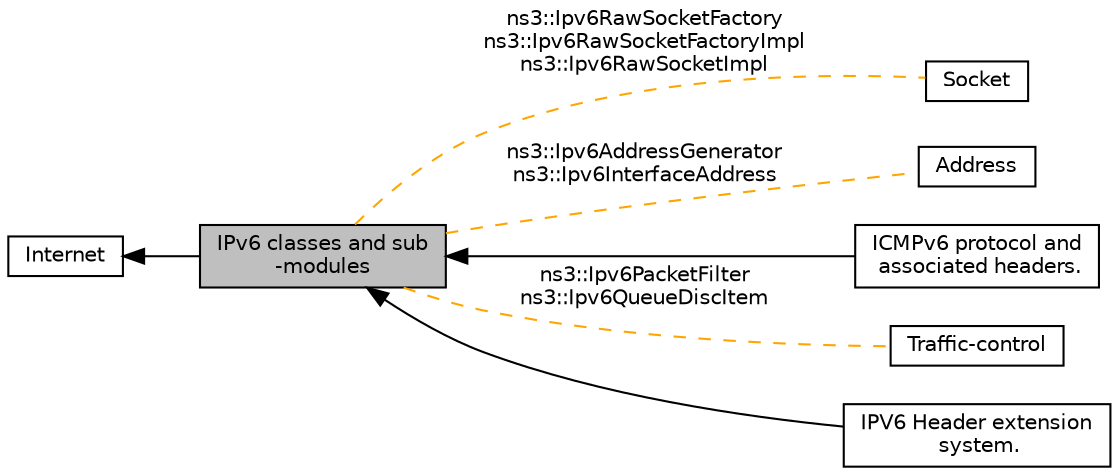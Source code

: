 digraph "IPv6 classes and sub-modules"
{
  edge [fontname="Helvetica",fontsize="10",labelfontname="Helvetica",labelfontsize="10"];
  node [fontname="Helvetica",fontsize="10",shape=box];
  rankdir=LR;
  Node7 [label="Socket",height=0.2,width=0.4,color="black", fillcolor="white", style="filled",URL="$group__socket.html",tooltip=" "];
  Node5 [label="Address",height=0.2,width=0.4,color="black", fillcolor="white", style="filled",URL="$group__address.html",tooltip="Network Address abstractions, including MAC, IPv4 and IPv6."];
  Node3 [label="ICMPv6 protocol and\l associated headers.",height=0.2,width=0.4,color="black", fillcolor="white", style="filled",URL="$group__icmpv6.html",tooltip=" "];
  Node1 [label="IPv6 classes and sub\l-modules",height=0.2,width=0.4,color="black", fillcolor="grey75", style="filled", fontcolor="black",tooltip=" "];
  Node6 [label="Traffic-control",height=0.2,width=0.4,color="black", fillcolor="white", style="filled",URL="$group__traffic-control.html",tooltip="The Traffic Control layer aims at introducing an equivalent of the Linux Traffic Control infrastructu..."];
  Node4 [label="IPV6 Header extension\l system.",height=0.2,width=0.4,color="black", fillcolor="white", style="filled",URL="$group__ipv6_header_ext.html",tooltip=" "];
  Node2 [label="Internet",height=0.2,width=0.4,color="black", fillcolor="white", style="filled",URL="$group__internet.html",tooltip="This section documents the API of the ns-3 internet module."];
  Node2->Node1 [shape=plaintext, dir="back", style="solid"];
  Node1->Node3 [shape=plaintext, dir="back", style="solid"];
  Node1->Node4 [shape=plaintext, dir="back", style="solid"];
  Node1->Node5 [shape=plaintext, label="ns3::Ipv6AddressGenerator\nns3::Ipv6InterfaceAddress", color="orange", dir="none", style="dashed"];
  Node1->Node6 [shape=plaintext, label="ns3::Ipv6PacketFilter\nns3::Ipv6QueueDiscItem", color="orange", dir="none", style="dashed"];
  Node1->Node7 [shape=plaintext, label="ns3::Ipv6RawSocketFactory\nns3::Ipv6RawSocketFactoryImpl\nns3::Ipv6RawSocketImpl", color="orange", dir="none", style="dashed"];
}
